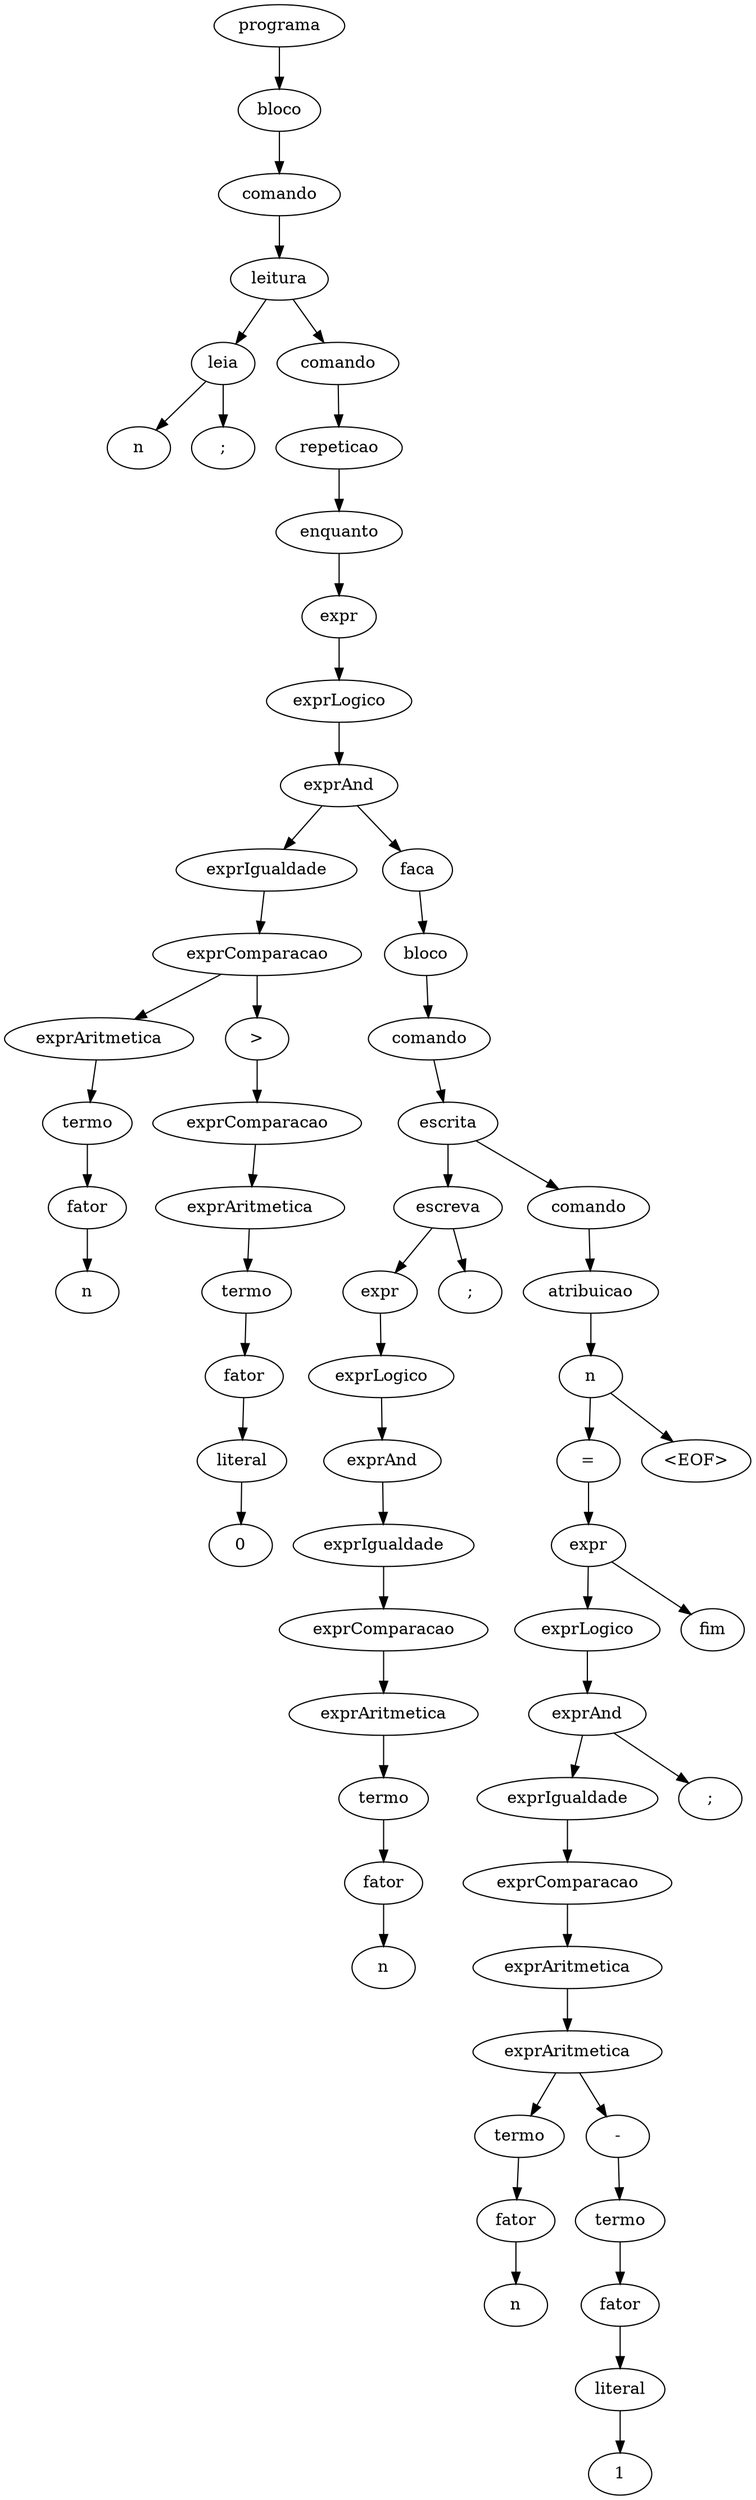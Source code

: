 digraph G {
n0 [label="programa"];
n1 [label="bloco"];
n0 -> n1;
n2 [label="comando"];
n1 -> n2;
n3 [label="leitura"];
n2 -> n3;
n4 [label="leia"];
n3 -> n4;
n5 [label="n"];
n4 -> n5;
n6 [label=";"];
n4 -> n6;
n7 [label="comando"];
n3 -> n7;
n8 [label="repeticao"];
n7 -> n8;
n9 [label="enquanto"];
n8 -> n9;
n10 [label="expr"];
n9 -> n10;
n11 [label="exprLogico"];
n10 -> n11;
n12 [label="exprAnd"];
n11 -> n12;
n13 [label="exprIgualdade"];
n12 -> n13;
n14 [label="exprComparacao"];
n13 -> n14;
n15 [label="exprAritmetica"];
n14 -> n15;
n16 [label="termo"];
n15 -> n16;
n17 [label="fator"];
n16 -> n17;
n18 [label="n"];
n17 -> n18;
n19 [label=">"];
n14 -> n19;
n20 [label="exprComparacao"];
n19 -> n20;
n21 [label="exprAritmetica"];
n20 -> n21;
n22 [label="termo"];
n21 -> n22;
n23 [label="fator"];
n22 -> n23;
n24 [label="literal"];
n23 -> n24;
n25 [label="0"];
n24 -> n25;
n26 [label="faca"];
n12 -> n26;
n27 [label="bloco"];
n26 -> n27;
n28 [label="comando"];
n27 -> n28;
n29 [label="escrita"];
n28 -> n29;
n30 [label="escreva"];
n29 -> n30;
n31 [label="expr"];
n30 -> n31;
n32 [label="exprLogico"];
n31 -> n32;
n33 [label="exprAnd"];
n32 -> n33;
n34 [label="exprIgualdade"];
n33 -> n34;
n35 [label="exprComparacao"];
n34 -> n35;
n36 [label="exprAritmetica"];
n35 -> n36;
n37 [label="termo"];
n36 -> n37;
n38 [label="fator"];
n37 -> n38;
n39 [label="n"];
n38 -> n39;
n40 [label=";"];
n30 -> n40;
n41 [label="comando"];
n29 -> n41;
n42 [label="atribuicao"];
n41 -> n42;
n43 [label="n"];
n42 -> n43;
n44 [label="="];
n43 -> n44;
n45 [label="expr"];
n44 -> n45;
n46 [label="exprLogico"];
n45 -> n46;
n47 [label="exprAnd"];
n46 -> n47;
n48 [label="exprIgualdade"];
n47 -> n48;
n49 [label="exprComparacao"];
n48 -> n49;
n50 [label="exprAritmetica"];
n49 -> n50;
n51 [label="exprAritmetica"];
n50 -> n51;
n52 [label="termo"];
n51 -> n52;
n53 [label="fator"];
n52 -> n53;
n54 [label="n"];
n53 -> n54;
n55 [label="-"];
n51 -> n55;
n56 [label="termo"];
n55 -> n56;
n57 [label="fator"];
n56 -> n57;
n58 [label="literal"];
n57 -> n58;
n59 [label="1"];
n58 -> n59;
n60 [label=";"];
n47 -> n60;
n61 [label="fim"];
n45 -> n61;
n62 [label="<EOF>"];
n43 -> n62;
}